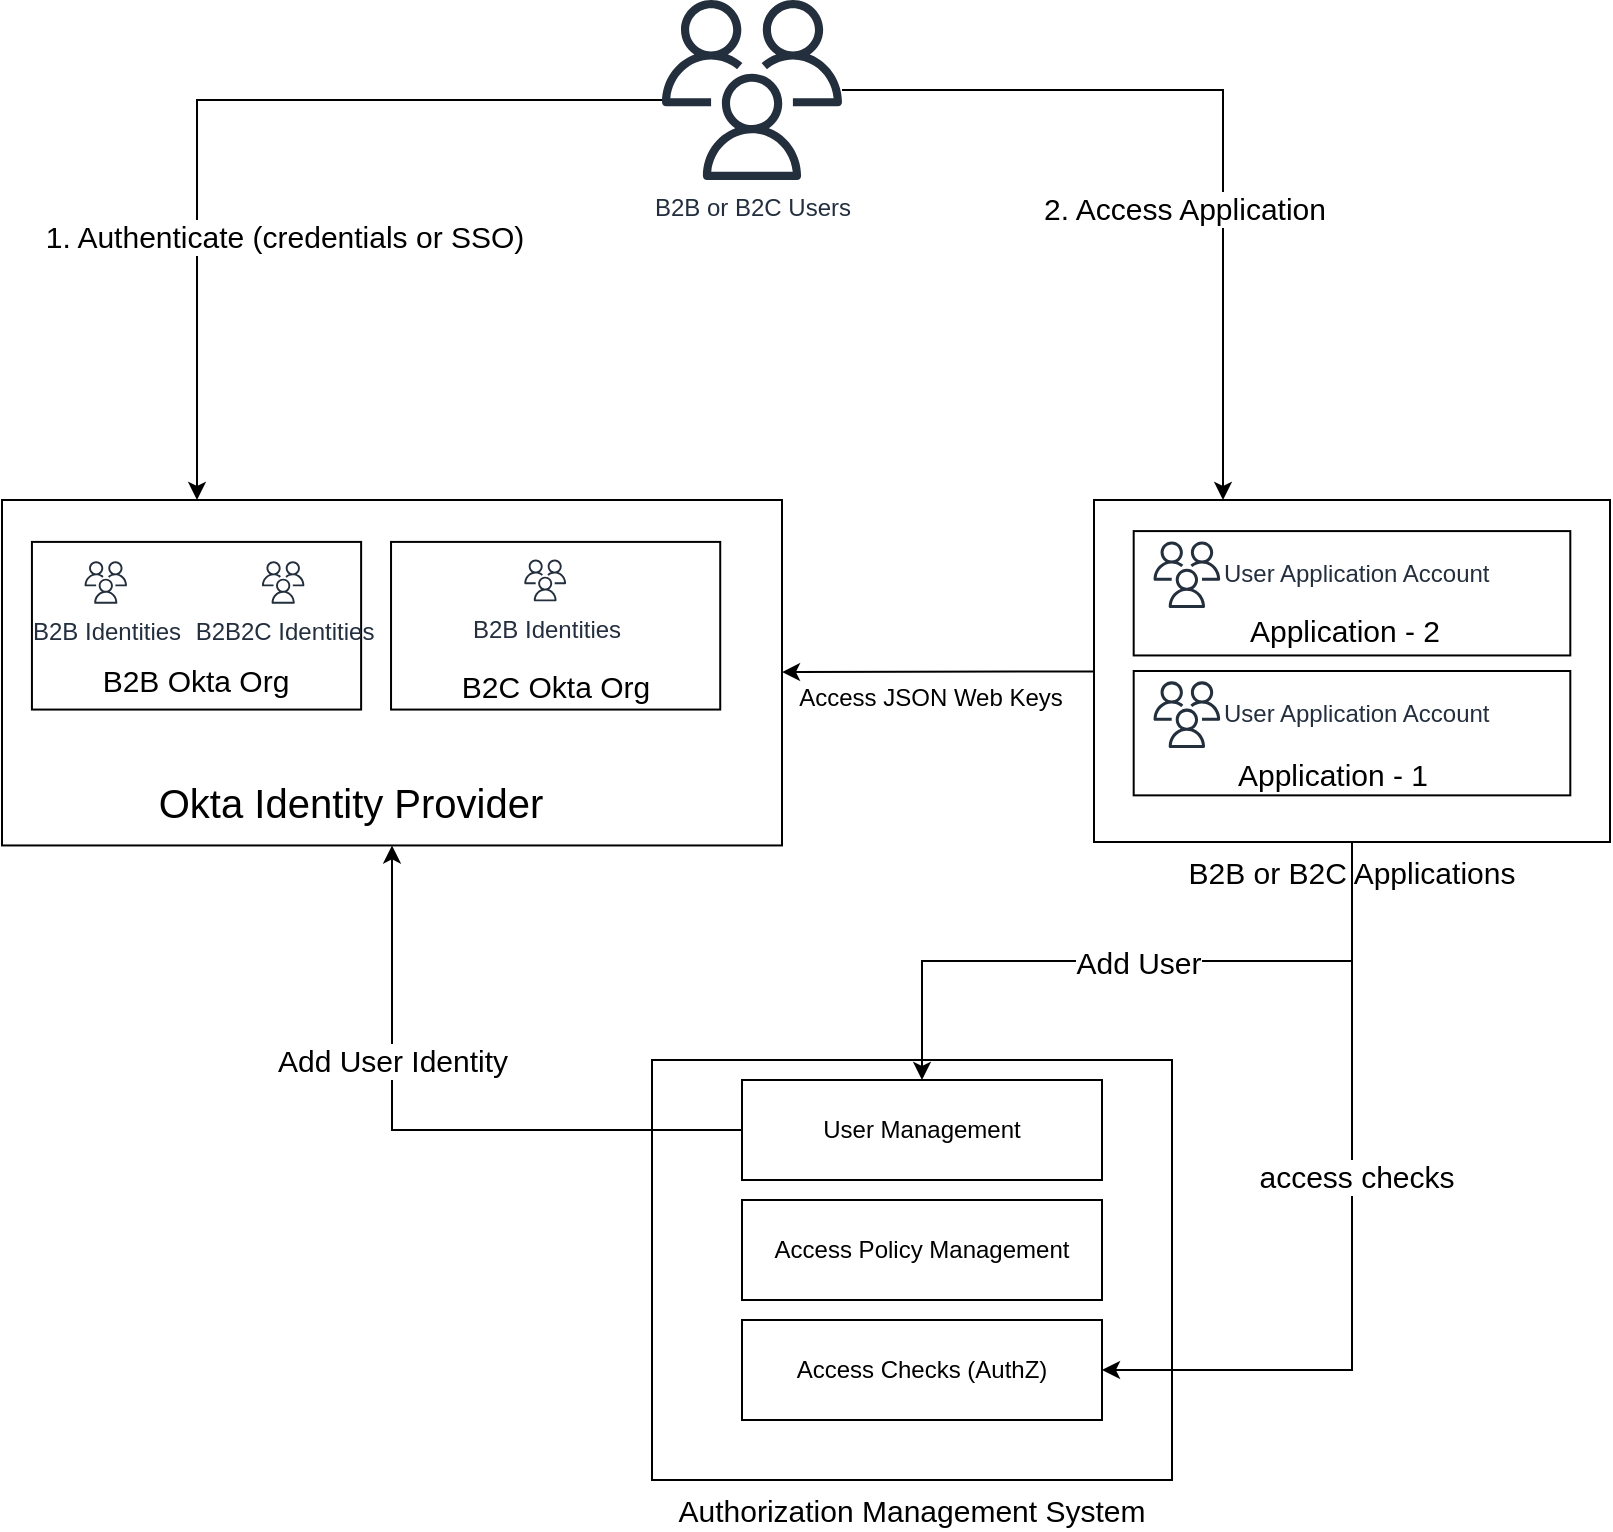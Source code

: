<mxfile version="17.2.4" type="github">
  <diagram id="BS_AunBwUl3tJXPD3Mcs" name="Page-1">
    <mxGraphModel dx="2272" dy="737" grid="1" gridSize="10" guides="1" tooltips="1" connect="1" arrows="1" fold="1" page="1" pageScale="1" pageWidth="850" pageHeight="1100" math="0" shadow="0">
      <root>
        <mxCell id="0" />
        <mxCell id="1" parent="0" />
        <mxCell id="wGYtfCgb7JHefzf2lczv-38" value="2. Access Application" style="edgeStyle=orthogonalEdgeStyle;rounded=0;orthogonalLoop=1;jettySize=auto;html=1;fontSize=15;entryX=0.25;entryY=0;entryDx=0;entryDy=0;" parent="1" source="wGYtfCgb7JHefzf2lczv-24" target="wGYtfCgb7JHefzf2lczv-43" edge="1">
          <mxGeometry x="0.254" y="-20" relative="1" as="geometry">
            <mxPoint x="30" y="140" as="targetPoint" />
            <mxPoint y="1" as="offset" />
          </mxGeometry>
        </mxCell>
        <mxCell id="wGYtfCgb7JHefzf2lczv-24" value="B2B or B2C Users" style="sketch=0;outlineConnect=0;fontColor=#232F3E;gradientColor=none;fillColor=#232F3D;strokeColor=none;dashed=0;verticalLabelPosition=bottom;verticalAlign=top;align=center;html=1;fontSize=12;fontStyle=0;aspect=fixed;pointerEvents=1;shape=mxgraph.aws4.users;" parent="1" vertex="1">
          <mxGeometry x="80" y="20" width="90" height="90" as="geometry" />
        </mxCell>
        <mxCell id="wGYtfCgb7JHefzf2lczv-55" value="" style="group" parent="1" vertex="1" connectable="0">
          <mxGeometry x="-250" y="270" width="390" height="190" as="geometry" />
        </mxCell>
        <mxCell id="wGYtfCgb7JHefzf2lczv-9" value="" style="rounded=0;whiteSpace=wrap;html=1;" parent="wGYtfCgb7JHefzf2lczv-55" vertex="1">
          <mxGeometry width="390" height="172.727" as="geometry" />
        </mxCell>
        <mxCell id="wGYtfCgb7JHefzf2lczv-45" value="" style="group" parent="wGYtfCgb7JHefzf2lczv-55" vertex="1" connectable="0">
          <mxGeometry x="14.963" y="20.956" width="164.596" height="83.824" as="geometry" />
        </mxCell>
        <mxCell id="wGYtfCgb7JHefzf2lczv-13" value="" style="rounded=0;whiteSpace=wrap;html=1;fontSize=32;labelPosition=center;verticalLabelPosition=bottom;align=center;verticalAlign=top;" parent="wGYtfCgb7JHefzf2lczv-45" vertex="1">
          <mxGeometry width="164.596" height="83.824" as="geometry" />
        </mxCell>
        <mxCell id="wGYtfCgb7JHefzf2lczv-19" value="" style="group" parent="wGYtfCgb7JHefzf2lczv-45" vertex="1" connectable="0">
          <mxGeometry x="13.168" y="5.294" width="138.261" height="75" as="geometry" />
        </mxCell>
        <mxCell id="wGYtfCgb7JHefzf2lczv-44" value="" style="group" parent="wGYtfCgb7JHefzf2lczv-19" vertex="1" connectable="0">
          <mxGeometry width="138.261" height="75" as="geometry" />
        </mxCell>
        <mxCell id="wGYtfCgb7JHefzf2lczv-1" value="B2B Identities" style="sketch=0;outlineConnect=0;fontColor=#232F3E;gradientColor=none;fillColor=#232F3D;strokeColor=none;dashed=0;verticalLabelPosition=bottom;verticalAlign=top;align=center;html=1;fontSize=12;fontStyle=0;aspect=fixed;pointerEvents=1;shape=mxgraph.aws4.users;" parent="wGYtfCgb7JHefzf2lczv-44" vertex="1">
          <mxGeometry x="13.168" y="4.412" width="21.176" height="21.176" as="geometry" />
        </mxCell>
        <mxCell id="wGYtfCgb7JHefzf2lczv-2" value="B2B2C Identities" style="sketch=0;outlineConnect=0;fontColor=#232F3E;gradientColor=none;fillColor=#232F3D;strokeColor=none;dashed=0;verticalLabelPosition=bottom;verticalAlign=top;align=center;html=1;fontSize=12;fontStyle=0;aspect=fixed;pointerEvents=1;shape=mxgraph.aws4.users;" parent="wGYtfCgb7JHefzf2lczv-44" vertex="1">
          <mxGeometry x="101.866" y="4.412" width="21.176" height="21.176" as="geometry" />
        </mxCell>
        <mxCell id="wGYtfCgb7JHefzf2lczv-18" value="&lt;font style=&quot;font-size: 15px;&quot;&gt;B2B Okta Org&lt;/font&gt;" style="text;html=1;strokeColor=none;fillColor=none;align=center;verticalAlign=middle;whiteSpace=wrap;rounded=0;fontSize=15;" parent="wGYtfCgb7JHefzf2lczv-44" vertex="1">
          <mxGeometry x="13.168" y="57.353" width="111.925" height="13.235" as="geometry" />
        </mxCell>
        <mxCell id="wGYtfCgb7JHefzf2lczv-8" value="" style="shape=image;html=1;verticalAlign=top;verticalLabelPosition=bottom;labelBackgroundColor=#ffffff;imageAspect=0;aspect=fixed;image=https://cdn1.iconfinder.com/data/icons/unicons-line-vol-5/24/okta-128.png" parent="wGYtfCgb7JHefzf2lczv-55" vertex="1">
          <mxGeometry x="7.48" y="124.338" width="52.529" height="52.529" as="geometry" />
        </mxCell>
        <mxCell id="wGYtfCgb7JHefzf2lczv-10" value="Okta Identity Provider" style="text;html=1;strokeColor=none;fillColor=none;align=center;verticalAlign=middle;whiteSpace=wrap;rounded=0;fontSize=20;" parent="wGYtfCgb7JHefzf2lczv-55" vertex="1">
          <mxGeometry x="58.5" y="140.125" width="233.444" height="20.952" as="geometry" />
        </mxCell>
        <mxCell id="wGYtfCgb7JHefzf2lczv-46" value="" style="group" parent="wGYtfCgb7JHefzf2lczv-55" vertex="1" connectable="0">
          <mxGeometry x="194.522" y="20.956" width="164.596" height="83.824" as="geometry" />
        </mxCell>
        <mxCell id="wGYtfCgb7JHefzf2lczv-54" value="" style="group" parent="wGYtfCgb7JHefzf2lczv-46" vertex="1" connectable="0">
          <mxGeometry width="164.596" height="83.824" as="geometry" />
        </mxCell>
        <mxCell id="wGYtfCgb7JHefzf2lczv-47" value="" style="rounded=0;whiteSpace=wrap;html=1;fontSize=32;labelPosition=center;verticalLabelPosition=bottom;align=center;verticalAlign=top;" parent="wGYtfCgb7JHefzf2lczv-54" vertex="1">
          <mxGeometry width="164.596" height="83.824" as="geometry" />
        </mxCell>
        <mxCell id="wGYtfCgb7JHefzf2lczv-53" value="" style="group" parent="wGYtfCgb7JHefzf2lczv-54" vertex="1" connectable="0">
          <mxGeometry x="26.335" y="8.822" width="111.925" height="66.18" as="geometry" />
        </mxCell>
        <mxCell id="wGYtfCgb7JHefzf2lczv-50" value="B2B Identities" style="sketch=0;outlineConnect=0;fontColor=#232F3E;gradientColor=none;fillColor=#232F3D;strokeColor=none;dashed=0;verticalLabelPosition=bottom;verticalAlign=top;align=center;html=1;fontSize=12;fontStyle=0;aspect=fixed;pointerEvents=1;shape=mxgraph.aws4.users;" parent="wGYtfCgb7JHefzf2lczv-53" vertex="1">
          <mxGeometry x="40.289" width="20.883" height="20.883" as="geometry" />
        </mxCell>
        <mxCell id="wGYtfCgb7JHefzf2lczv-52" value="&lt;font style=&quot;font-size: 15px&quot;&gt;B2C Okta Org&lt;/font&gt;" style="text;html=1;strokeColor=none;fillColor=none;align=center;verticalAlign=middle;whiteSpace=wrap;rounded=0;fontSize=25;" parent="wGYtfCgb7JHefzf2lczv-53" vertex="1">
          <mxGeometry y="52.944" width="111.925" height="13.235" as="geometry" />
        </mxCell>
        <mxCell id="wGYtfCgb7JHefzf2lczv-28" value="1. Authenticate (credentials or SSO)" style="rounded=0;orthogonalLoop=1;jettySize=auto;html=1;entryX=0.25;entryY=0;entryDx=0;entryDy=0;fontSize=15;edgeStyle=orthogonalEdgeStyle;" parent="1" source="wGYtfCgb7JHefzf2lczv-24" target="wGYtfCgb7JHefzf2lczv-9" edge="1">
          <mxGeometry x="0.382" y="43" relative="1" as="geometry">
            <mxPoint x="495" y="290" as="targetPoint" />
            <Array as="points">
              <mxPoint x="-152" y="70" />
            </Array>
            <mxPoint y="1" as="offset" />
          </mxGeometry>
        </mxCell>
        <mxCell id="wGYtfCgb7JHefzf2lczv-56" value="" style="group" parent="1" vertex="1" connectable="0">
          <mxGeometry x="296" y="270" width="258" height="171" as="geometry" />
        </mxCell>
        <mxCell id="wGYtfCgb7JHefzf2lczv-63" value="" style="group" parent="wGYtfCgb7JHefzf2lczv-56" vertex="1" connectable="0">
          <mxGeometry width="258" height="171" as="geometry" />
        </mxCell>
        <mxCell id="wGYtfCgb7JHefzf2lczv-43" value="B2B or B2C Applications" style="rounded=0;whiteSpace=wrap;html=1;fontSize=15;labelPosition=center;verticalLabelPosition=bottom;align=center;verticalAlign=top;" parent="wGYtfCgb7JHefzf2lczv-63" vertex="1">
          <mxGeometry width="258" height="171" as="geometry" />
        </mxCell>
        <mxCell id="wGYtfCgb7JHefzf2lczv-34" value="" style="group" parent="wGYtfCgb7JHefzf2lczv-63" vertex="1" connectable="0">
          <mxGeometry x="19.846" y="85.5" width="218.308" height="62.182" as="geometry" />
        </mxCell>
        <mxCell id="wGYtfCgb7JHefzf2lczv-35" value="" style="rounded=0;whiteSpace=wrap;html=1;fontSize=15;" parent="wGYtfCgb7JHefzf2lczv-34" vertex="1">
          <mxGeometry width="218.308" height="62.182" as="geometry" />
        </mxCell>
        <mxCell id="wGYtfCgb7JHefzf2lczv-36" value="Application - 1" style="text;html=1;strokeColor=none;fillColor=none;align=center;verticalAlign=middle;whiteSpace=wrap;rounded=0;fontSize=15;" parent="wGYtfCgb7JHefzf2lczv-34" vertex="1">
          <mxGeometry x="37.187" y="45.818" width="124.747" height="10.364" as="geometry" />
        </mxCell>
        <mxCell id="wGYtfCgb7JHefzf2lczv-37" value="User Application Account" style="sketch=0;outlineConnect=0;fontColor=#232F3E;gradientColor=none;fillColor=#232F3D;strokeColor=none;dashed=0;verticalLabelPosition=middle;verticalAlign=middle;align=left;html=1;fontSize=12;fontStyle=0;aspect=fixed;pointerEvents=1;shape=mxgraph.aws4.users;labelPosition=right;" parent="wGYtfCgb7JHefzf2lczv-34" vertex="1">
          <mxGeometry x="9.923" y="5.184" width="33.314" height="33.314" as="geometry" />
        </mxCell>
        <mxCell id="wGYtfCgb7JHefzf2lczv-39" value="" style="group" parent="wGYtfCgb7JHefzf2lczv-63" vertex="1" connectable="0">
          <mxGeometry x="19.846" y="15.545" width="218.308" height="62.182" as="geometry" />
        </mxCell>
        <mxCell id="wGYtfCgb7JHefzf2lczv-40" value="" style="rounded=0;whiteSpace=wrap;html=1;fontSize=15;" parent="wGYtfCgb7JHefzf2lczv-39" vertex="1">
          <mxGeometry width="218.308" height="62.182" as="geometry" />
        </mxCell>
        <mxCell id="wGYtfCgb7JHefzf2lczv-41" value="Application - 2" style="text;html=1;strokeColor=none;fillColor=none;align=center;verticalAlign=middle;whiteSpace=wrap;rounded=0;fontSize=15;" parent="wGYtfCgb7JHefzf2lczv-39" vertex="1">
          <mxGeometry x="43.237" y="44.498" width="124.747" height="10.364" as="geometry" />
        </mxCell>
        <mxCell id="wGYtfCgb7JHefzf2lczv-42" value="User Application Account" style="sketch=0;outlineConnect=0;fontColor=#232F3E;gradientColor=none;fillColor=#232F3D;strokeColor=none;dashed=0;verticalLabelPosition=middle;verticalAlign=middle;align=left;html=1;fontSize=12;fontStyle=0;aspect=fixed;pointerEvents=1;shape=mxgraph.aws4.users;labelPosition=right;" parent="wGYtfCgb7JHefzf2lczv-39" vertex="1">
          <mxGeometry x="9.923" y="5.184" width="33.314" height="33.314" as="geometry" />
        </mxCell>
        <mxCell id="wGYtfCgb7JHefzf2lczv-57" style="edgeStyle=none;rounded=0;orthogonalLoop=1;jettySize=auto;html=1;fontSize=20;" parent="1" source="wGYtfCgb7JHefzf2lczv-43" target="wGYtfCgb7JHefzf2lczv-9" edge="1">
          <mxGeometry relative="1" as="geometry" />
        </mxCell>
        <mxCell id="wGYtfCgb7JHefzf2lczv-58" value="Access JSON Web Keys" style="edgeLabel;html=1;align=center;verticalAlign=middle;resizable=0;points=[];fontSize=12;" parent="wGYtfCgb7JHefzf2lczv-57" vertex="1" connectable="0">
          <mxGeometry x="-0.099" y="-4" relative="1" as="geometry">
            <mxPoint x="-12" y="17" as="offset" />
          </mxGeometry>
        </mxCell>
        <mxCell id="wGYtfCgb7JHefzf2lczv-59" value="Authorization Management System " style="rounded=0;whiteSpace=wrap;html=1;fontSize=15;labelPosition=center;verticalLabelPosition=bottom;align=center;verticalAlign=top;" parent="1" vertex="1">
          <mxGeometry x="75" y="550" width="260" height="210" as="geometry" />
        </mxCell>
        <mxCell id="wGYtfCgb7JHefzf2lczv-64" value="" style="group" parent="1" vertex="1" connectable="0">
          <mxGeometry x="120" y="560" width="180" height="170" as="geometry" />
        </mxCell>
        <mxCell id="wGYtfCgb7JHefzf2lczv-60" value="User Management" style="rounded=0;whiteSpace=wrap;html=1;fontSize=12;" parent="wGYtfCgb7JHefzf2lczv-64" vertex="1">
          <mxGeometry width="180" height="50" as="geometry" />
        </mxCell>
        <mxCell id="wGYtfCgb7JHefzf2lczv-61" value="Access Policy Management" style="rounded=0;whiteSpace=wrap;html=1;fontSize=12;" parent="wGYtfCgb7JHefzf2lczv-64" vertex="1">
          <mxGeometry y="60" width="180" height="50" as="geometry" />
        </mxCell>
        <mxCell id="wGYtfCgb7JHefzf2lczv-62" value="Access Checks (AuthZ)" style="rounded=0;whiteSpace=wrap;html=1;fontSize=12;" parent="wGYtfCgb7JHefzf2lczv-64" vertex="1">
          <mxGeometry y="120" width="180" height="50" as="geometry" />
        </mxCell>
        <mxCell id="wGYtfCgb7JHefzf2lczv-65" value="Add User" style="edgeStyle=orthogonalEdgeStyle;rounded=0;orthogonalLoop=1;jettySize=auto;html=1;fontSize=15;" parent="1" source="wGYtfCgb7JHefzf2lczv-43" target="wGYtfCgb7JHefzf2lczv-60" edge="1">
          <mxGeometry relative="1" as="geometry" />
        </mxCell>
        <mxCell id="wGYtfCgb7JHefzf2lczv-66" style="edgeStyle=orthogonalEdgeStyle;rounded=0;orthogonalLoop=1;jettySize=auto;html=1;entryX=1;entryY=0.5;entryDx=0;entryDy=0;fontSize=15;" parent="1" source="wGYtfCgb7JHefzf2lczv-43" target="wGYtfCgb7JHefzf2lczv-62" edge="1">
          <mxGeometry relative="1" as="geometry" />
        </mxCell>
        <mxCell id="wGYtfCgb7JHefzf2lczv-67" value="access checks" style="edgeLabel;html=1;align=center;verticalAlign=middle;resizable=0;points=[];fontSize=15;" parent="wGYtfCgb7JHefzf2lczv-66" vertex="1" connectable="0">
          <mxGeometry x="-0.142" y="2" relative="1" as="geometry">
            <mxPoint as="offset" />
          </mxGeometry>
        </mxCell>
        <mxCell id="wGYtfCgb7JHefzf2lczv-68" style="edgeStyle=orthogonalEdgeStyle;rounded=0;orthogonalLoop=1;jettySize=auto;html=1;exitX=0;exitY=0.5;exitDx=0;exitDy=0;entryX=0.5;entryY=1;entryDx=0;entryDy=0;fontSize=15;" parent="1" source="wGYtfCgb7JHefzf2lczv-60" target="wGYtfCgb7JHefzf2lczv-9" edge="1">
          <mxGeometry relative="1" as="geometry" />
        </mxCell>
        <mxCell id="wGYtfCgb7JHefzf2lczv-69" value="Add User Identity" style="edgeLabel;html=1;align=center;verticalAlign=middle;resizable=0;points=[];fontSize=15;" parent="wGYtfCgb7JHefzf2lczv-68" vertex="1" connectable="0">
          <mxGeometry x="0.14" y="-1" relative="1" as="geometry">
            <mxPoint x="-1" y="-29" as="offset" />
          </mxGeometry>
        </mxCell>
      </root>
    </mxGraphModel>
  </diagram>
</mxfile>
